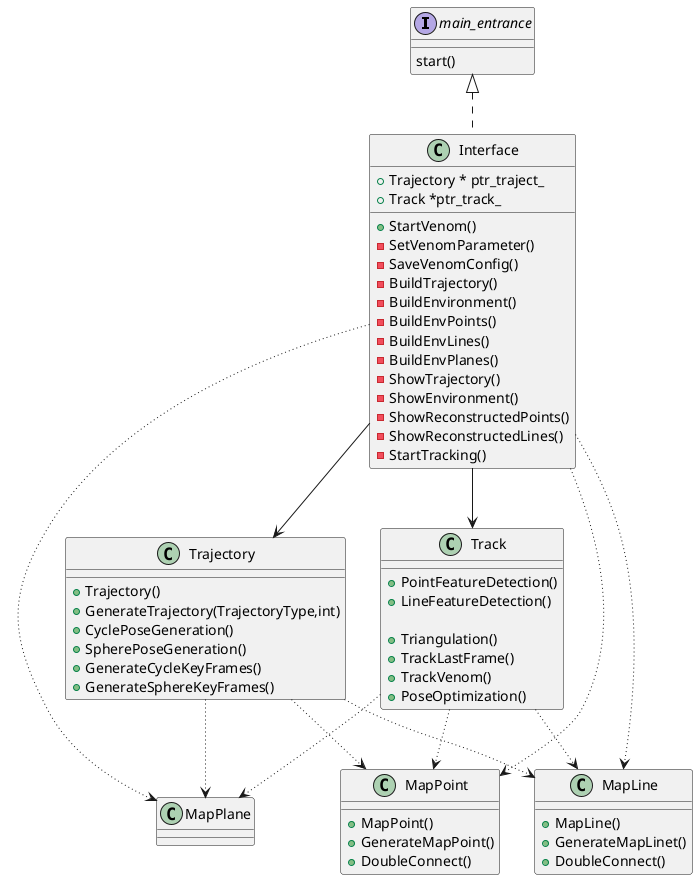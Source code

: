 @startuml "VenomSimulator"

interface main_entrance
{
    start() 
}

class Interface implements main_entrance
{
    + StartVenom() 
    ' Build the system
    - SetVenomParameter() 
    - SaveVenomConfig()
    - BuildTrajectory()
    - BuildEnvironment()
    - BuildEnvPoints()
    - BuildEnvLines()
    - BuildEnvPlanes()
    - ShowTrajectory()
    - ShowEnvironment()
    - ShowReconstructedPoints()
    - ShowReconstructedLines()
    ' Start tracking
    - StartTracking()
    ' members
    + Trajectory * ptr_traject_
    + Track *ptr_track_
} 


Interface --> Trajectory
Interface --> Track
Interface -[dotted]-> MapPoint
Interface -[dotted]-> MapLine
Interface -[dotted]-> MapPlane


Track -[dotted]-> MapPoint
Track -[dotted]-> MapLine
Track -[dotted]-> MapPlane

Trajectory -[dotted]-> MapPoint
Trajectory -[dotted]-> MapLine
Trajectory -[dotted]-> MapPlane

class  Trajectory
{
    + Trajectory()
    + GenerateTrajectory(TrajectoryType,int)
    + CyclePoseGeneration()
    + SpherePoseGeneration()
    + GenerateCycleKeyFrames()
    + GenerateSphereKeyFrames()

}

class Track
{
    'feature detected in each camera
    + PointFeatureDetection()
    + LineFeatureDetection()

    'triangulate 
    + Triangulation()
    + TrackLastFrame()
    + TrackVenom()
    + PoseOptimization()
}

class MapPoint
{
    + MapPoint()
    + GenerateMapPoint()
    ' bundle the relationships between mp and frames
    + DoubleConnect()
}

class MapLine
{
    + MapLine()
    + GenerateMapLinet()
    ' bundle the relationships between mp and frames
    + DoubleConnect()
    
}
@enduml
